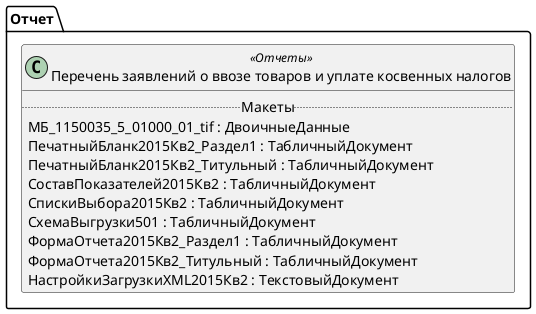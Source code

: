 ﻿@startuml РегламентированныйОтчетПереченьЗаявленийОВвозеТоваров
'!include templates.wsd
'..\include templates.wsd
class Отчет.РегламентированныйОтчетПереченьЗаявленийОВвозеТоваров as "Перечень заявлений о ввозе товаров и уплате косвенных налогов" <<Отчеты>>
{
..Макеты..
МБ_1150035_5_01000_01_tif : ДвоичныеДанные
ПечатныйБланк2015Кв2_Раздел1 : ТабличныйДокумент
ПечатныйБланк2015Кв2_Титульный : ТабличныйДокумент
СоставПоказателей2015Кв2 : ТабличныйДокумент
СпискиВыбора2015Кв2 : ТабличныйДокумент
СхемаВыгрузки501 : ТабличныйДокумент
ФормаОтчета2015Кв2_Раздел1 : ТабличныйДокумент
ФормаОтчета2015Кв2_Титульный : ТабличныйДокумент
НастройкиЗагрузкиXML2015Кв2 : ТекстовыйДокумент
}
@enduml
